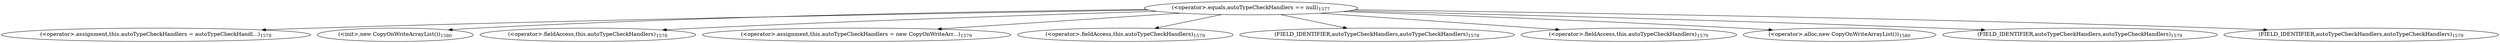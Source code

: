 digraph "addAutoTypeCheckHandler" {  
"4917" [label = <(&lt;operator&gt;.equals,autoTypeCheckHandlers == null)<SUB>1577</SUB>> ]
"4923" [label = <(&lt;operator&gt;.assignment,this.autoTypeCheckHandlers = autoTypeCheckHandl...)<SUB>1578</SUB>> ]
"4931" [label = <(&lt;init&gt;,new CopyOnWriteArrayList())<SUB>1580</SUB>> ]
"4924" [label = <(&lt;operator&gt;.fieldAccess,this.autoTypeCheckHandlers)<SUB>1578</SUB>> ]
"4926" [label = <(&lt;operator&gt;.assignment,this.autoTypeCheckHandlers = new CopyOnWriteArr...)<SUB>1579</SUB>> ]
"4932" [label = <(&lt;operator&gt;.fieldAccess,this.autoTypeCheckHandlers)<SUB>1579</SUB>> ]
"4925" [label = <(FIELD_IDENTIFIER,autoTypeCheckHandlers,autoTypeCheckHandlers)<SUB>1578</SUB>> ]
"4927" [label = <(&lt;operator&gt;.fieldAccess,this.autoTypeCheckHandlers)<SUB>1579</SUB>> ]
"4930" [label = <(&lt;operator&gt;.alloc,new CopyOnWriteArrayList())<SUB>1580</SUB>> ]
"4934" [label = <(FIELD_IDENTIFIER,autoTypeCheckHandlers,autoTypeCheckHandlers)<SUB>1579</SUB>> ]
"4929" [label = <(FIELD_IDENTIFIER,autoTypeCheckHandlers,autoTypeCheckHandlers)<SUB>1579</SUB>> ]
  "4917" -> "4926" 
  "4917" -> "4932" 
  "4917" -> "4934" 
  "4917" -> "4924" 
  "4917" -> "4931" 
  "4917" -> "4925" 
  "4917" -> "4923" 
  "4917" -> "4930" 
  "4917" -> "4929" 
  "4917" -> "4927" 
}
